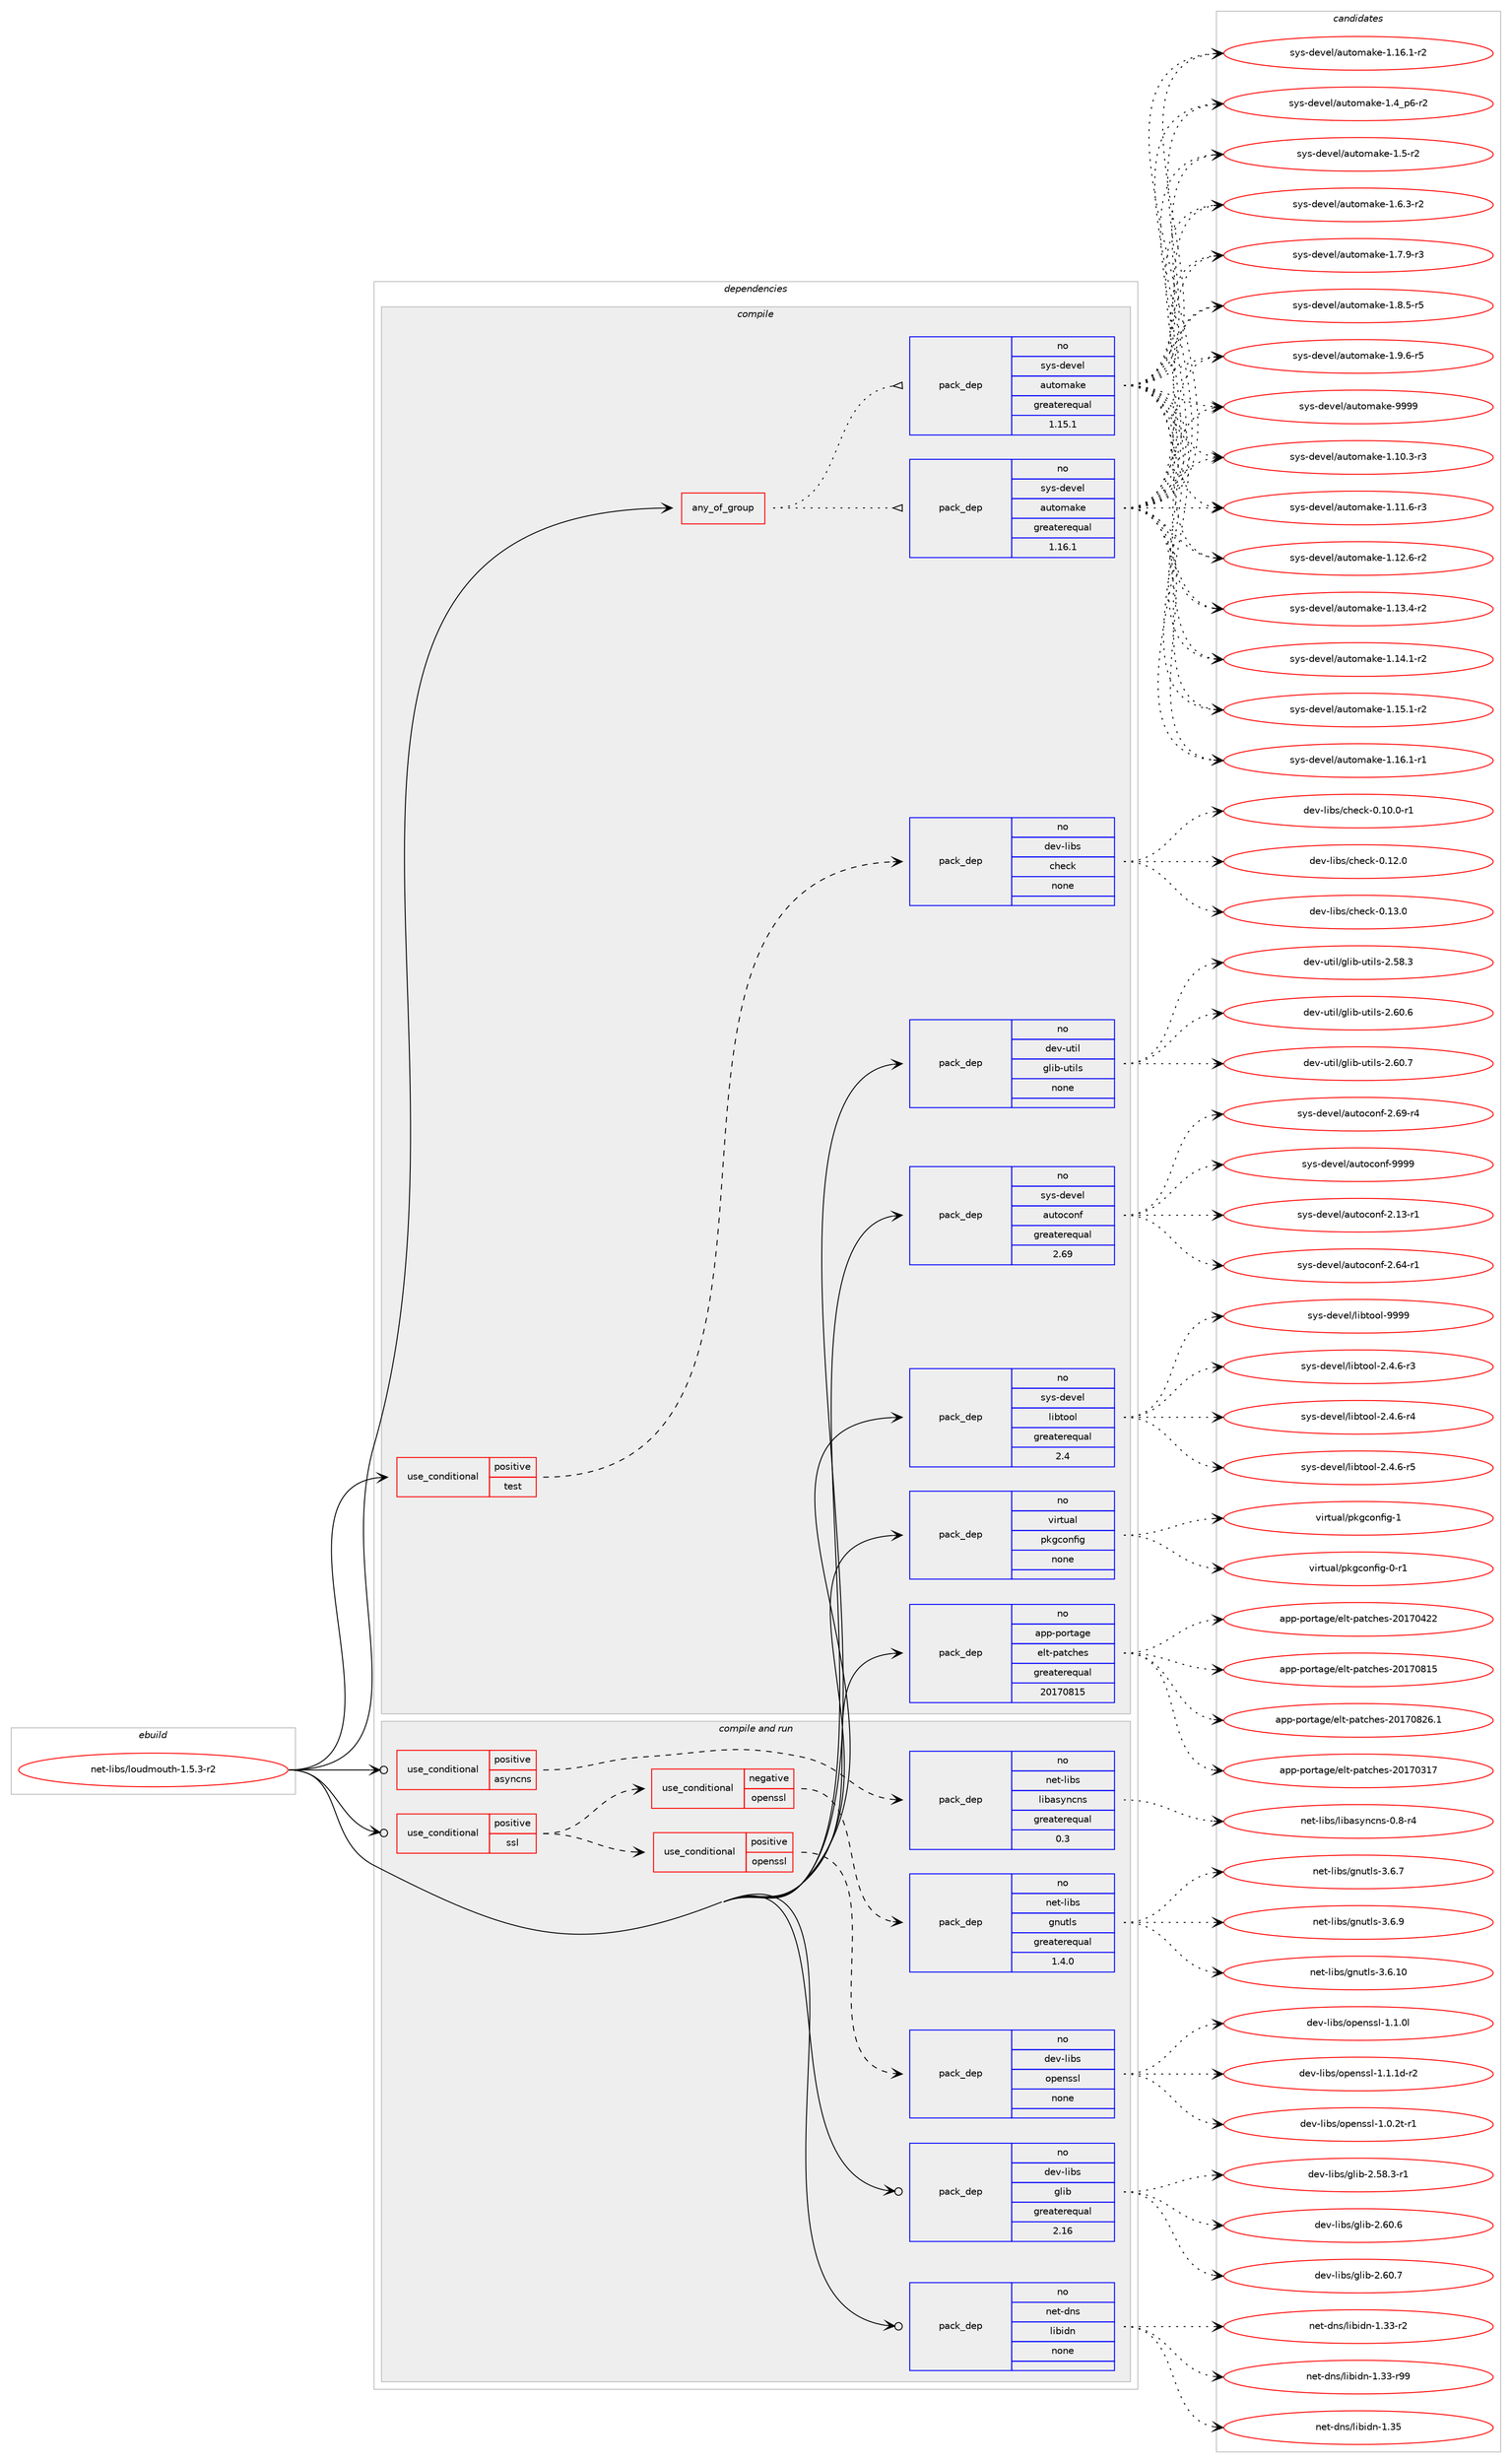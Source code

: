 digraph prolog {

# *************
# Graph options
# *************

newrank=true;
concentrate=true;
compound=true;
graph [rankdir=LR,fontname=Helvetica,fontsize=10,ranksep=1.5];#, ranksep=2.5, nodesep=0.2];
edge  [arrowhead=vee];
node  [fontname=Helvetica,fontsize=10];

# **********
# The ebuild
# **********

subgraph cluster_leftcol {
color=gray;
rank=same;
label=<<i>ebuild</i>>;
id [label="net-libs/loudmouth-1.5.3-r2", color=red, width=4, href="../net-libs/loudmouth-1.5.3-r2.svg"];
}

# ****************
# The dependencies
# ****************

subgraph cluster_midcol {
color=gray;
label=<<i>dependencies</i>>;
subgraph cluster_compile {
fillcolor="#eeeeee";
style=filled;
label=<<i>compile</i>>;
subgraph any14060 {
dependency827951 [label=<<TABLE BORDER="0" CELLBORDER="1" CELLSPACING="0" CELLPADDING="4"><TR><TD CELLPADDING="10">any_of_group</TD></TR></TABLE>>, shape=none, color=red];subgraph pack611631 {
dependency827952 [label=<<TABLE BORDER="0" CELLBORDER="1" CELLSPACING="0" CELLPADDING="4" WIDTH="220"><TR><TD ROWSPAN="6" CELLPADDING="30">pack_dep</TD></TR><TR><TD WIDTH="110">no</TD></TR><TR><TD>sys-devel</TD></TR><TR><TD>automake</TD></TR><TR><TD>greaterequal</TD></TR><TR><TD>1.16.1</TD></TR></TABLE>>, shape=none, color=blue];
}
dependency827951:e -> dependency827952:w [weight=20,style="dotted",arrowhead="oinv"];
subgraph pack611632 {
dependency827953 [label=<<TABLE BORDER="0" CELLBORDER="1" CELLSPACING="0" CELLPADDING="4" WIDTH="220"><TR><TD ROWSPAN="6" CELLPADDING="30">pack_dep</TD></TR><TR><TD WIDTH="110">no</TD></TR><TR><TD>sys-devel</TD></TR><TR><TD>automake</TD></TR><TR><TD>greaterequal</TD></TR><TR><TD>1.15.1</TD></TR></TABLE>>, shape=none, color=blue];
}
dependency827951:e -> dependency827953:w [weight=20,style="dotted",arrowhead="oinv"];
}
id:e -> dependency827951:w [weight=20,style="solid",arrowhead="vee"];
subgraph cond201803 {
dependency827954 [label=<<TABLE BORDER="0" CELLBORDER="1" CELLSPACING="0" CELLPADDING="4"><TR><TD ROWSPAN="3" CELLPADDING="10">use_conditional</TD></TR><TR><TD>positive</TD></TR><TR><TD>test</TD></TR></TABLE>>, shape=none, color=red];
subgraph pack611633 {
dependency827955 [label=<<TABLE BORDER="0" CELLBORDER="1" CELLSPACING="0" CELLPADDING="4" WIDTH="220"><TR><TD ROWSPAN="6" CELLPADDING="30">pack_dep</TD></TR><TR><TD WIDTH="110">no</TD></TR><TR><TD>dev-libs</TD></TR><TR><TD>check</TD></TR><TR><TD>none</TD></TR><TR><TD></TD></TR></TABLE>>, shape=none, color=blue];
}
dependency827954:e -> dependency827955:w [weight=20,style="dashed",arrowhead="vee"];
}
id:e -> dependency827954:w [weight=20,style="solid",arrowhead="vee"];
subgraph pack611634 {
dependency827956 [label=<<TABLE BORDER="0" CELLBORDER="1" CELLSPACING="0" CELLPADDING="4" WIDTH="220"><TR><TD ROWSPAN="6" CELLPADDING="30">pack_dep</TD></TR><TR><TD WIDTH="110">no</TD></TR><TR><TD>app-portage</TD></TR><TR><TD>elt-patches</TD></TR><TR><TD>greaterequal</TD></TR><TR><TD>20170815</TD></TR></TABLE>>, shape=none, color=blue];
}
id:e -> dependency827956:w [weight=20,style="solid",arrowhead="vee"];
subgraph pack611635 {
dependency827957 [label=<<TABLE BORDER="0" CELLBORDER="1" CELLSPACING="0" CELLPADDING="4" WIDTH="220"><TR><TD ROWSPAN="6" CELLPADDING="30">pack_dep</TD></TR><TR><TD WIDTH="110">no</TD></TR><TR><TD>dev-util</TD></TR><TR><TD>glib-utils</TD></TR><TR><TD>none</TD></TR><TR><TD></TD></TR></TABLE>>, shape=none, color=blue];
}
id:e -> dependency827957:w [weight=20,style="solid",arrowhead="vee"];
subgraph pack611636 {
dependency827958 [label=<<TABLE BORDER="0" CELLBORDER="1" CELLSPACING="0" CELLPADDING="4" WIDTH="220"><TR><TD ROWSPAN="6" CELLPADDING="30">pack_dep</TD></TR><TR><TD WIDTH="110">no</TD></TR><TR><TD>sys-devel</TD></TR><TR><TD>autoconf</TD></TR><TR><TD>greaterequal</TD></TR><TR><TD>2.69</TD></TR></TABLE>>, shape=none, color=blue];
}
id:e -> dependency827958:w [weight=20,style="solid",arrowhead="vee"];
subgraph pack611637 {
dependency827959 [label=<<TABLE BORDER="0" CELLBORDER="1" CELLSPACING="0" CELLPADDING="4" WIDTH="220"><TR><TD ROWSPAN="6" CELLPADDING="30">pack_dep</TD></TR><TR><TD WIDTH="110">no</TD></TR><TR><TD>sys-devel</TD></TR><TR><TD>libtool</TD></TR><TR><TD>greaterequal</TD></TR><TR><TD>2.4</TD></TR></TABLE>>, shape=none, color=blue];
}
id:e -> dependency827959:w [weight=20,style="solid",arrowhead="vee"];
subgraph pack611638 {
dependency827960 [label=<<TABLE BORDER="0" CELLBORDER="1" CELLSPACING="0" CELLPADDING="4" WIDTH="220"><TR><TD ROWSPAN="6" CELLPADDING="30">pack_dep</TD></TR><TR><TD WIDTH="110">no</TD></TR><TR><TD>virtual</TD></TR><TR><TD>pkgconfig</TD></TR><TR><TD>none</TD></TR><TR><TD></TD></TR></TABLE>>, shape=none, color=blue];
}
id:e -> dependency827960:w [weight=20,style="solid",arrowhead="vee"];
}
subgraph cluster_compileandrun {
fillcolor="#eeeeee";
style=filled;
label=<<i>compile and run</i>>;
subgraph cond201804 {
dependency827961 [label=<<TABLE BORDER="0" CELLBORDER="1" CELLSPACING="0" CELLPADDING="4"><TR><TD ROWSPAN="3" CELLPADDING="10">use_conditional</TD></TR><TR><TD>positive</TD></TR><TR><TD>asyncns</TD></TR></TABLE>>, shape=none, color=red];
subgraph pack611639 {
dependency827962 [label=<<TABLE BORDER="0" CELLBORDER="1" CELLSPACING="0" CELLPADDING="4" WIDTH="220"><TR><TD ROWSPAN="6" CELLPADDING="30">pack_dep</TD></TR><TR><TD WIDTH="110">no</TD></TR><TR><TD>net-libs</TD></TR><TR><TD>libasyncns</TD></TR><TR><TD>greaterequal</TD></TR><TR><TD>0.3</TD></TR></TABLE>>, shape=none, color=blue];
}
dependency827961:e -> dependency827962:w [weight=20,style="dashed",arrowhead="vee"];
}
id:e -> dependency827961:w [weight=20,style="solid",arrowhead="odotvee"];
subgraph cond201805 {
dependency827963 [label=<<TABLE BORDER="0" CELLBORDER="1" CELLSPACING="0" CELLPADDING="4"><TR><TD ROWSPAN="3" CELLPADDING="10">use_conditional</TD></TR><TR><TD>positive</TD></TR><TR><TD>ssl</TD></TR></TABLE>>, shape=none, color=red];
subgraph cond201806 {
dependency827964 [label=<<TABLE BORDER="0" CELLBORDER="1" CELLSPACING="0" CELLPADDING="4"><TR><TD ROWSPAN="3" CELLPADDING="10">use_conditional</TD></TR><TR><TD>negative</TD></TR><TR><TD>openssl</TD></TR></TABLE>>, shape=none, color=red];
subgraph pack611640 {
dependency827965 [label=<<TABLE BORDER="0" CELLBORDER="1" CELLSPACING="0" CELLPADDING="4" WIDTH="220"><TR><TD ROWSPAN="6" CELLPADDING="30">pack_dep</TD></TR><TR><TD WIDTH="110">no</TD></TR><TR><TD>net-libs</TD></TR><TR><TD>gnutls</TD></TR><TR><TD>greaterequal</TD></TR><TR><TD>1.4.0</TD></TR></TABLE>>, shape=none, color=blue];
}
dependency827964:e -> dependency827965:w [weight=20,style="dashed",arrowhead="vee"];
}
dependency827963:e -> dependency827964:w [weight=20,style="dashed",arrowhead="vee"];
subgraph cond201807 {
dependency827966 [label=<<TABLE BORDER="0" CELLBORDER="1" CELLSPACING="0" CELLPADDING="4"><TR><TD ROWSPAN="3" CELLPADDING="10">use_conditional</TD></TR><TR><TD>positive</TD></TR><TR><TD>openssl</TD></TR></TABLE>>, shape=none, color=red];
subgraph pack611641 {
dependency827967 [label=<<TABLE BORDER="0" CELLBORDER="1" CELLSPACING="0" CELLPADDING="4" WIDTH="220"><TR><TD ROWSPAN="6" CELLPADDING="30">pack_dep</TD></TR><TR><TD WIDTH="110">no</TD></TR><TR><TD>dev-libs</TD></TR><TR><TD>openssl</TD></TR><TR><TD>none</TD></TR><TR><TD></TD></TR></TABLE>>, shape=none, color=blue];
}
dependency827966:e -> dependency827967:w [weight=20,style="dashed",arrowhead="vee"];
}
dependency827963:e -> dependency827966:w [weight=20,style="dashed",arrowhead="vee"];
}
id:e -> dependency827963:w [weight=20,style="solid",arrowhead="odotvee"];
subgraph pack611642 {
dependency827968 [label=<<TABLE BORDER="0" CELLBORDER="1" CELLSPACING="0" CELLPADDING="4" WIDTH="220"><TR><TD ROWSPAN="6" CELLPADDING="30">pack_dep</TD></TR><TR><TD WIDTH="110">no</TD></TR><TR><TD>dev-libs</TD></TR><TR><TD>glib</TD></TR><TR><TD>greaterequal</TD></TR><TR><TD>2.16</TD></TR></TABLE>>, shape=none, color=blue];
}
id:e -> dependency827968:w [weight=20,style="solid",arrowhead="odotvee"];
subgraph pack611643 {
dependency827969 [label=<<TABLE BORDER="0" CELLBORDER="1" CELLSPACING="0" CELLPADDING="4" WIDTH="220"><TR><TD ROWSPAN="6" CELLPADDING="30">pack_dep</TD></TR><TR><TD WIDTH="110">no</TD></TR><TR><TD>net-dns</TD></TR><TR><TD>libidn</TD></TR><TR><TD>none</TD></TR><TR><TD></TD></TR></TABLE>>, shape=none, color=blue];
}
id:e -> dependency827969:w [weight=20,style="solid",arrowhead="odotvee"];
}
subgraph cluster_run {
fillcolor="#eeeeee";
style=filled;
label=<<i>run</i>>;
}
}

# **************
# The candidates
# **************

subgraph cluster_choices {
rank=same;
color=gray;
label=<<i>candidates</i>>;

subgraph choice611631 {
color=black;
nodesep=1;
choice11512111545100101118101108479711711611110997107101454946494846514511451 [label="sys-devel/automake-1.10.3-r3", color=red, width=4,href="../sys-devel/automake-1.10.3-r3.svg"];
choice11512111545100101118101108479711711611110997107101454946494946544511451 [label="sys-devel/automake-1.11.6-r3", color=red, width=4,href="../sys-devel/automake-1.11.6-r3.svg"];
choice11512111545100101118101108479711711611110997107101454946495046544511450 [label="sys-devel/automake-1.12.6-r2", color=red, width=4,href="../sys-devel/automake-1.12.6-r2.svg"];
choice11512111545100101118101108479711711611110997107101454946495146524511450 [label="sys-devel/automake-1.13.4-r2", color=red, width=4,href="../sys-devel/automake-1.13.4-r2.svg"];
choice11512111545100101118101108479711711611110997107101454946495246494511450 [label="sys-devel/automake-1.14.1-r2", color=red, width=4,href="../sys-devel/automake-1.14.1-r2.svg"];
choice11512111545100101118101108479711711611110997107101454946495346494511450 [label="sys-devel/automake-1.15.1-r2", color=red, width=4,href="../sys-devel/automake-1.15.1-r2.svg"];
choice11512111545100101118101108479711711611110997107101454946495446494511449 [label="sys-devel/automake-1.16.1-r1", color=red, width=4,href="../sys-devel/automake-1.16.1-r1.svg"];
choice11512111545100101118101108479711711611110997107101454946495446494511450 [label="sys-devel/automake-1.16.1-r2", color=red, width=4,href="../sys-devel/automake-1.16.1-r2.svg"];
choice115121115451001011181011084797117116111109971071014549465295112544511450 [label="sys-devel/automake-1.4_p6-r2", color=red, width=4,href="../sys-devel/automake-1.4_p6-r2.svg"];
choice11512111545100101118101108479711711611110997107101454946534511450 [label="sys-devel/automake-1.5-r2", color=red, width=4,href="../sys-devel/automake-1.5-r2.svg"];
choice115121115451001011181011084797117116111109971071014549465446514511450 [label="sys-devel/automake-1.6.3-r2", color=red, width=4,href="../sys-devel/automake-1.6.3-r2.svg"];
choice115121115451001011181011084797117116111109971071014549465546574511451 [label="sys-devel/automake-1.7.9-r3", color=red, width=4,href="../sys-devel/automake-1.7.9-r3.svg"];
choice115121115451001011181011084797117116111109971071014549465646534511453 [label="sys-devel/automake-1.8.5-r5", color=red, width=4,href="../sys-devel/automake-1.8.5-r5.svg"];
choice115121115451001011181011084797117116111109971071014549465746544511453 [label="sys-devel/automake-1.9.6-r5", color=red, width=4,href="../sys-devel/automake-1.9.6-r5.svg"];
choice115121115451001011181011084797117116111109971071014557575757 [label="sys-devel/automake-9999", color=red, width=4,href="../sys-devel/automake-9999.svg"];
dependency827952:e -> choice11512111545100101118101108479711711611110997107101454946494846514511451:w [style=dotted,weight="100"];
dependency827952:e -> choice11512111545100101118101108479711711611110997107101454946494946544511451:w [style=dotted,weight="100"];
dependency827952:e -> choice11512111545100101118101108479711711611110997107101454946495046544511450:w [style=dotted,weight="100"];
dependency827952:e -> choice11512111545100101118101108479711711611110997107101454946495146524511450:w [style=dotted,weight="100"];
dependency827952:e -> choice11512111545100101118101108479711711611110997107101454946495246494511450:w [style=dotted,weight="100"];
dependency827952:e -> choice11512111545100101118101108479711711611110997107101454946495346494511450:w [style=dotted,weight="100"];
dependency827952:e -> choice11512111545100101118101108479711711611110997107101454946495446494511449:w [style=dotted,weight="100"];
dependency827952:e -> choice11512111545100101118101108479711711611110997107101454946495446494511450:w [style=dotted,weight="100"];
dependency827952:e -> choice115121115451001011181011084797117116111109971071014549465295112544511450:w [style=dotted,weight="100"];
dependency827952:e -> choice11512111545100101118101108479711711611110997107101454946534511450:w [style=dotted,weight="100"];
dependency827952:e -> choice115121115451001011181011084797117116111109971071014549465446514511450:w [style=dotted,weight="100"];
dependency827952:e -> choice115121115451001011181011084797117116111109971071014549465546574511451:w [style=dotted,weight="100"];
dependency827952:e -> choice115121115451001011181011084797117116111109971071014549465646534511453:w [style=dotted,weight="100"];
dependency827952:e -> choice115121115451001011181011084797117116111109971071014549465746544511453:w [style=dotted,weight="100"];
dependency827952:e -> choice115121115451001011181011084797117116111109971071014557575757:w [style=dotted,weight="100"];
}
subgraph choice611632 {
color=black;
nodesep=1;
choice11512111545100101118101108479711711611110997107101454946494846514511451 [label="sys-devel/automake-1.10.3-r3", color=red, width=4,href="../sys-devel/automake-1.10.3-r3.svg"];
choice11512111545100101118101108479711711611110997107101454946494946544511451 [label="sys-devel/automake-1.11.6-r3", color=red, width=4,href="../sys-devel/automake-1.11.6-r3.svg"];
choice11512111545100101118101108479711711611110997107101454946495046544511450 [label="sys-devel/automake-1.12.6-r2", color=red, width=4,href="../sys-devel/automake-1.12.6-r2.svg"];
choice11512111545100101118101108479711711611110997107101454946495146524511450 [label="sys-devel/automake-1.13.4-r2", color=red, width=4,href="../sys-devel/automake-1.13.4-r2.svg"];
choice11512111545100101118101108479711711611110997107101454946495246494511450 [label="sys-devel/automake-1.14.1-r2", color=red, width=4,href="../sys-devel/automake-1.14.1-r2.svg"];
choice11512111545100101118101108479711711611110997107101454946495346494511450 [label="sys-devel/automake-1.15.1-r2", color=red, width=4,href="../sys-devel/automake-1.15.1-r2.svg"];
choice11512111545100101118101108479711711611110997107101454946495446494511449 [label="sys-devel/automake-1.16.1-r1", color=red, width=4,href="../sys-devel/automake-1.16.1-r1.svg"];
choice11512111545100101118101108479711711611110997107101454946495446494511450 [label="sys-devel/automake-1.16.1-r2", color=red, width=4,href="../sys-devel/automake-1.16.1-r2.svg"];
choice115121115451001011181011084797117116111109971071014549465295112544511450 [label="sys-devel/automake-1.4_p6-r2", color=red, width=4,href="../sys-devel/automake-1.4_p6-r2.svg"];
choice11512111545100101118101108479711711611110997107101454946534511450 [label="sys-devel/automake-1.5-r2", color=red, width=4,href="../sys-devel/automake-1.5-r2.svg"];
choice115121115451001011181011084797117116111109971071014549465446514511450 [label="sys-devel/automake-1.6.3-r2", color=red, width=4,href="../sys-devel/automake-1.6.3-r2.svg"];
choice115121115451001011181011084797117116111109971071014549465546574511451 [label="sys-devel/automake-1.7.9-r3", color=red, width=4,href="../sys-devel/automake-1.7.9-r3.svg"];
choice115121115451001011181011084797117116111109971071014549465646534511453 [label="sys-devel/automake-1.8.5-r5", color=red, width=4,href="../sys-devel/automake-1.8.5-r5.svg"];
choice115121115451001011181011084797117116111109971071014549465746544511453 [label="sys-devel/automake-1.9.6-r5", color=red, width=4,href="../sys-devel/automake-1.9.6-r5.svg"];
choice115121115451001011181011084797117116111109971071014557575757 [label="sys-devel/automake-9999", color=red, width=4,href="../sys-devel/automake-9999.svg"];
dependency827953:e -> choice11512111545100101118101108479711711611110997107101454946494846514511451:w [style=dotted,weight="100"];
dependency827953:e -> choice11512111545100101118101108479711711611110997107101454946494946544511451:w [style=dotted,weight="100"];
dependency827953:e -> choice11512111545100101118101108479711711611110997107101454946495046544511450:w [style=dotted,weight="100"];
dependency827953:e -> choice11512111545100101118101108479711711611110997107101454946495146524511450:w [style=dotted,weight="100"];
dependency827953:e -> choice11512111545100101118101108479711711611110997107101454946495246494511450:w [style=dotted,weight="100"];
dependency827953:e -> choice11512111545100101118101108479711711611110997107101454946495346494511450:w [style=dotted,weight="100"];
dependency827953:e -> choice11512111545100101118101108479711711611110997107101454946495446494511449:w [style=dotted,weight="100"];
dependency827953:e -> choice11512111545100101118101108479711711611110997107101454946495446494511450:w [style=dotted,weight="100"];
dependency827953:e -> choice115121115451001011181011084797117116111109971071014549465295112544511450:w [style=dotted,weight="100"];
dependency827953:e -> choice11512111545100101118101108479711711611110997107101454946534511450:w [style=dotted,weight="100"];
dependency827953:e -> choice115121115451001011181011084797117116111109971071014549465446514511450:w [style=dotted,weight="100"];
dependency827953:e -> choice115121115451001011181011084797117116111109971071014549465546574511451:w [style=dotted,weight="100"];
dependency827953:e -> choice115121115451001011181011084797117116111109971071014549465646534511453:w [style=dotted,weight="100"];
dependency827953:e -> choice115121115451001011181011084797117116111109971071014549465746544511453:w [style=dotted,weight="100"];
dependency827953:e -> choice115121115451001011181011084797117116111109971071014557575757:w [style=dotted,weight="100"];
}
subgraph choice611633 {
color=black;
nodesep=1;
choice1001011184510810598115479910410199107454846494846484511449 [label="dev-libs/check-0.10.0-r1", color=red, width=4,href="../dev-libs/check-0.10.0-r1.svg"];
choice100101118451081059811547991041019910745484649504648 [label="dev-libs/check-0.12.0", color=red, width=4,href="../dev-libs/check-0.12.0.svg"];
choice100101118451081059811547991041019910745484649514648 [label="dev-libs/check-0.13.0", color=red, width=4,href="../dev-libs/check-0.13.0.svg"];
dependency827955:e -> choice1001011184510810598115479910410199107454846494846484511449:w [style=dotted,weight="100"];
dependency827955:e -> choice100101118451081059811547991041019910745484649504648:w [style=dotted,weight="100"];
dependency827955:e -> choice100101118451081059811547991041019910745484649514648:w [style=dotted,weight="100"];
}
subgraph choice611634 {
color=black;
nodesep=1;
choice97112112451121111141169710310147101108116451129711699104101115455048495548514955 [label="app-portage/elt-patches-20170317", color=red, width=4,href="../app-portage/elt-patches-20170317.svg"];
choice97112112451121111141169710310147101108116451129711699104101115455048495548525050 [label="app-portage/elt-patches-20170422", color=red, width=4,href="../app-portage/elt-patches-20170422.svg"];
choice97112112451121111141169710310147101108116451129711699104101115455048495548564953 [label="app-portage/elt-patches-20170815", color=red, width=4,href="../app-portage/elt-patches-20170815.svg"];
choice971121124511211111411697103101471011081164511297116991041011154550484955485650544649 [label="app-portage/elt-patches-20170826.1", color=red, width=4,href="../app-portage/elt-patches-20170826.1.svg"];
dependency827956:e -> choice97112112451121111141169710310147101108116451129711699104101115455048495548514955:w [style=dotted,weight="100"];
dependency827956:e -> choice97112112451121111141169710310147101108116451129711699104101115455048495548525050:w [style=dotted,weight="100"];
dependency827956:e -> choice97112112451121111141169710310147101108116451129711699104101115455048495548564953:w [style=dotted,weight="100"];
dependency827956:e -> choice971121124511211111411697103101471011081164511297116991041011154550484955485650544649:w [style=dotted,weight="100"];
}
subgraph choice611635 {
color=black;
nodesep=1;
choice1001011184511711610510847103108105984511711610510811545504653564651 [label="dev-util/glib-utils-2.58.3", color=red, width=4,href="../dev-util/glib-utils-2.58.3.svg"];
choice1001011184511711610510847103108105984511711610510811545504654484654 [label="dev-util/glib-utils-2.60.6", color=red, width=4,href="../dev-util/glib-utils-2.60.6.svg"];
choice1001011184511711610510847103108105984511711610510811545504654484655 [label="dev-util/glib-utils-2.60.7", color=red, width=4,href="../dev-util/glib-utils-2.60.7.svg"];
dependency827957:e -> choice1001011184511711610510847103108105984511711610510811545504653564651:w [style=dotted,weight="100"];
dependency827957:e -> choice1001011184511711610510847103108105984511711610510811545504654484654:w [style=dotted,weight="100"];
dependency827957:e -> choice1001011184511711610510847103108105984511711610510811545504654484655:w [style=dotted,weight="100"];
}
subgraph choice611636 {
color=black;
nodesep=1;
choice1151211154510010111810110847971171161119911111010245504649514511449 [label="sys-devel/autoconf-2.13-r1", color=red, width=4,href="../sys-devel/autoconf-2.13-r1.svg"];
choice1151211154510010111810110847971171161119911111010245504654524511449 [label="sys-devel/autoconf-2.64-r1", color=red, width=4,href="../sys-devel/autoconf-2.64-r1.svg"];
choice1151211154510010111810110847971171161119911111010245504654574511452 [label="sys-devel/autoconf-2.69-r4", color=red, width=4,href="../sys-devel/autoconf-2.69-r4.svg"];
choice115121115451001011181011084797117116111991111101024557575757 [label="sys-devel/autoconf-9999", color=red, width=4,href="../sys-devel/autoconf-9999.svg"];
dependency827958:e -> choice1151211154510010111810110847971171161119911111010245504649514511449:w [style=dotted,weight="100"];
dependency827958:e -> choice1151211154510010111810110847971171161119911111010245504654524511449:w [style=dotted,weight="100"];
dependency827958:e -> choice1151211154510010111810110847971171161119911111010245504654574511452:w [style=dotted,weight="100"];
dependency827958:e -> choice115121115451001011181011084797117116111991111101024557575757:w [style=dotted,weight="100"];
}
subgraph choice611637 {
color=black;
nodesep=1;
choice1151211154510010111810110847108105981161111111084550465246544511451 [label="sys-devel/libtool-2.4.6-r3", color=red, width=4,href="../sys-devel/libtool-2.4.6-r3.svg"];
choice1151211154510010111810110847108105981161111111084550465246544511452 [label="sys-devel/libtool-2.4.6-r4", color=red, width=4,href="../sys-devel/libtool-2.4.6-r4.svg"];
choice1151211154510010111810110847108105981161111111084550465246544511453 [label="sys-devel/libtool-2.4.6-r5", color=red, width=4,href="../sys-devel/libtool-2.4.6-r5.svg"];
choice1151211154510010111810110847108105981161111111084557575757 [label="sys-devel/libtool-9999", color=red, width=4,href="../sys-devel/libtool-9999.svg"];
dependency827959:e -> choice1151211154510010111810110847108105981161111111084550465246544511451:w [style=dotted,weight="100"];
dependency827959:e -> choice1151211154510010111810110847108105981161111111084550465246544511452:w [style=dotted,weight="100"];
dependency827959:e -> choice1151211154510010111810110847108105981161111111084550465246544511453:w [style=dotted,weight="100"];
dependency827959:e -> choice1151211154510010111810110847108105981161111111084557575757:w [style=dotted,weight="100"];
}
subgraph choice611638 {
color=black;
nodesep=1;
choice11810511411611797108471121071039911111010210510345484511449 [label="virtual/pkgconfig-0-r1", color=red, width=4,href="../virtual/pkgconfig-0-r1.svg"];
choice1181051141161179710847112107103991111101021051034549 [label="virtual/pkgconfig-1", color=red, width=4,href="../virtual/pkgconfig-1.svg"];
dependency827960:e -> choice11810511411611797108471121071039911111010210510345484511449:w [style=dotted,weight="100"];
dependency827960:e -> choice1181051141161179710847112107103991111101021051034549:w [style=dotted,weight="100"];
}
subgraph choice611639 {
color=black;
nodesep=1;
choice110101116451081059811547108105989711512111099110115454846564511452 [label="net-libs/libasyncns-0.8-r4", color=red, width=4,href="../net-libs/libasyncns-0.8-r4.svg"];
dependency827962:e -> choice110101116451081059811547108105989711512111099110115454846564511452:w [style=dotted,weight="100"];
}
subgraph choice611640 {
color=black;
nodesep=1;
choice11010111645108105981154710311011711610811545514654464948 [label="net-libs/gnutls-3.6.10", color=red, width=4,href="../net-libs/gnutls-3.6.10.svg"];
choice110101116451081059811547103110117116108115455146544655 [label="net-libs/gnutls-3.6.7", color=red, width=4,href="../net-libs/gnutls-3.6.7.svg"];
choice110101116451081059811547103110117116108115455146544657 [label="net-libs/gnutls-3.6.9", color=red, width=4,href="../net-libs/gnutls-3.6.9.svg"];
dependency827965:e -> choice11010111645108105981154710311011711610811545514654464948:w [style=dotted,weight="100"];
dependency827965:e -> choice110101116451081059811547103110117116108115455146544655:w [style=dotted,weight="100"];
dependency827965:e -> choice110101116451081059811547103110117116108115455146544657:w [style=dotted,weight="100"];
}
subgraph choice611641 {
color=black;
nodesep=1;
choice1001011184510810598115471111121011101151151084549464846501164511449 [label="dev-libs/openssl-1.0.2t-r1", color=red, width=4,href="../dev-libs/openssl-1.0.2t-r1.svg"];
choice100101118451081059811547111112101110115115108454946494648108 [label="dev-libs/openssl-1.1.0l", color=red, width=4,href="../dev-libs/openssl-1.1.0l.svg"];
choice1001011184510810598115471111121011101151151084549464946491004511450 [label="dev-libs/openssl-1.1.1d-r2", color=red, width=4,href="../dev-libs/openssl-1.1.1d-r2.svg"];
dependency827967:e -> choice1001011184510810598115471111121011101151151084549464846501164511449:w [style=dotted,weight="100"];
dependency827967:e -> choice100101118451081059811547111112101110115115108454946494648108:w [style=dotted,weight="100"];
dependency827967:e -> choice1001011184510810598115471111121011101151151084549464946491004511450:w [style=dotted,weight="100"];
}
subgraph choice611642 {
color=black;
nodesep=1;
choice10010111845108105981154710310810598455046535646514511449 [label="dev-libs/glib-2.58.3-r1", color=red, width=4,href="../dev-libs/glib-2.58.3-r1.svg"];
choice1001011184510810598115471031081059845504654484654 [label="dev-libs/glib-2.60.6", color=red, width=4,href="../dev-libs/glib-2.60.6.svg"];
choice1001011184510810598115471031081059845504654484655 [label="dev-libs/glib-2.60.7", color=red, width=4,href="../dev-libs/glib-2.60.7.svg"];
dependency827968:e -> choice10010111845108105981154710310810598455046535646514511449:w [style=dotted,weight="100"];
dependency827968:e -> choice1001011184510810598115471031081059845504654484654:w [style=dotted,weight="100"];
dependency827968:e -> choice1001011184510810598115471031081059845504654484655:w [style=dotted,weight="100"];
}
subgraph choice611643 {
color=black;
nodesep=1;
choice11010111645100110115471081059810510011045494651514511450 [label="net-dns/libidn-1.33-r2", color=red, width=4,href="../net-dns/libidn-1.33-r2.svg"];
choice1101011164510011011547108105981051001104549465151451145757 [label="net-dns/libidn-1.33-r99", color=red, width=4,href="../net-dns/libidn-1.33-r99.svg"];
choice1101011164510011011547108105981051001104549465153 [label="net-dns/libidn-1.35", color=red, width=4,href="../net-dns/libidn-1.35.svg"];
dependency827969:e -> choice11010111645100110115471081059810510011045494651514511450:w [style=dotted,weight="100"];
dependency827969:e -> choice1101011164510011011547108105981051001104549465151451145757:w [style=dotted,weight="100"];
dependency827969:e -> choice1101011164510011011547108105981051001104549465153:w [style=dotted,weight="100"];
}
}

}
